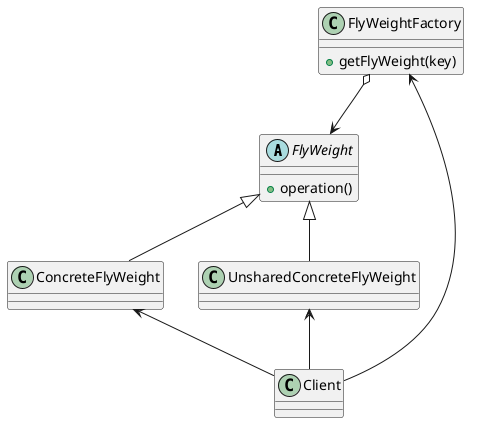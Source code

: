 @startuml

abstract class FlyWeight
class ConcreteFlyWeight
class UnsharedConcreteFlyWeight
class FlyWeightFactory
class Client

FlyWeight : +operation()
FlyWeightFactory : +getFlyWeight(key)

FlyWeightFactory o--> FlyWeight
FlyWeight <|-- ConcreteFlyWeight
FlyWeight <|-- UnsharedConcreteFlyWeight
FlyWeightFactory <-- Client
ConcreteFlyWeight <-- Client
UnsharedConcreteFlyWeight <-- Client

@enduml